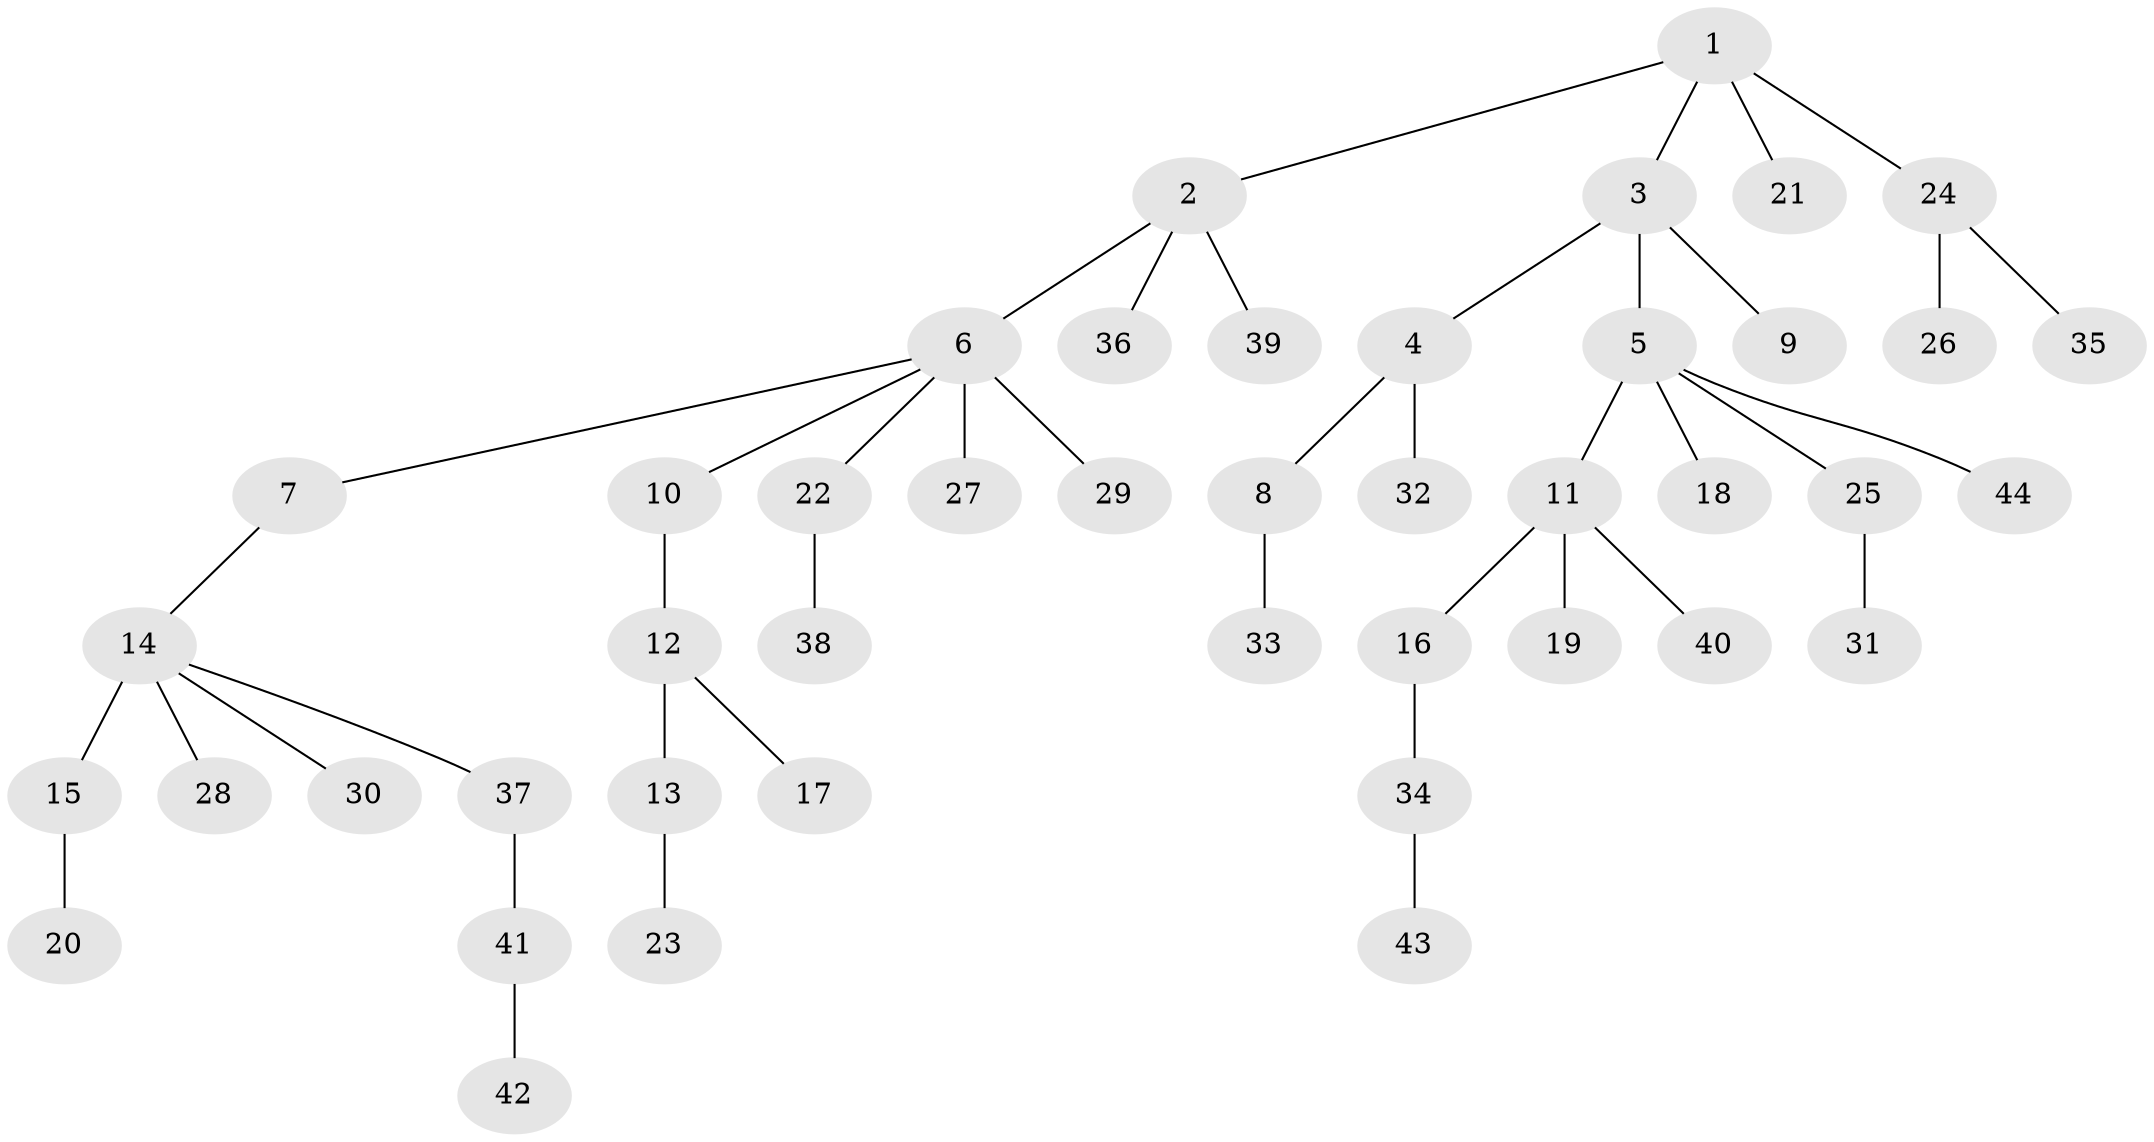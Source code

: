 // original degree distribution, {3: 0.1597222222222222, 4: 0.08333333333333333, 5: 0.027777777777777776, 7: 0.013888888888888888, 6: 0.006944444444444444, 2: 0.1875, 1: 0.5208333333333334}
// Generated by graph-tools (version 1.1) at 2025/51/03/04/25 22:51:27]
// undirected, 44 vertices, 43 edges
graph export_dot {
  node [color=gray90,style=filled];
  1;
  2;
  3;
  4;
  5;
  6;
  7;
  8;
  9;
  10;
  11;
  12;
  13;
  14;
  15;
  16;
  17;
  18;
  19;
  20;
  21;
  22;
  23;
  24;
  25;
  26;
  27;
  28;
  29;
  30;
  31;
  32;
  33;
  34;
  35;
  36;
  37;
  38;
  39;
  40;
  41;
  42;
  43;
  44;
  1 -- 2 [weight=1.0];
  1 -- 3 [weight=1.0];
  1 -- 21 [weight=1.0];
  1 -- 24 [weight=1.0];
  2 -- 6 [weight=1.0];
  2 -- 36 [weight=1.0];
  2 -- 39 [weight=1.0];
  3 -- 4 [weight=1.0];
  3 -- 5 [weight=1.0];
  3 -- 9 [weight=2.0];
  4 -- 8 [weight=1.0];
  4 -- 32 [weight=2.0];
  5 -- 11 [weight=1.0];
  5 -- 18 [weight=1.0];
  5 -- 25 [weight=1.0];
  5 -- 44 [weight=1.0];
  6 -- 7 [weight=1.0];
  6 -- 10 [weight=1.0];
  6 -- 22 [weight=1.0];
  6 -- 27 [weight=1.0];
  6 -- 29 [weight=2.0];
  7 -- 14 [weight=1.0];
  8 -- 33 [weight=1.0];
  10 -- 12 [weight=1.0];
  11 -- 16 [weight=1.0];
  11 -- 19 [weight=1.0];
  11 -- 40 [weight=1.0];
  12 -- 13 [weight=1.0];
  12 -- 17 [weight=1.0];
  13 -- 23 [weight=2.0];
  14 -- 15 [weight=4.0];
  14 -- 28 [weight=1.0];
  14 -- 30 [weight=1.0];
  14 -- 37 [weight=1.0];
  15 -- 20 [weight=1.0];
  16 -- 34 [weight=2.0];
  22 -- 38 [weight=1.0];
  24 -- 26 [weight=1.0];
  24 -- 35 [weight=1.0];
  25 -- 31 [weight=1.0];
  34 -- 43 [weight=1.0];
  37 -- 41 [weight=1.0];
  41 -- 42 [weight=1.0];
}
